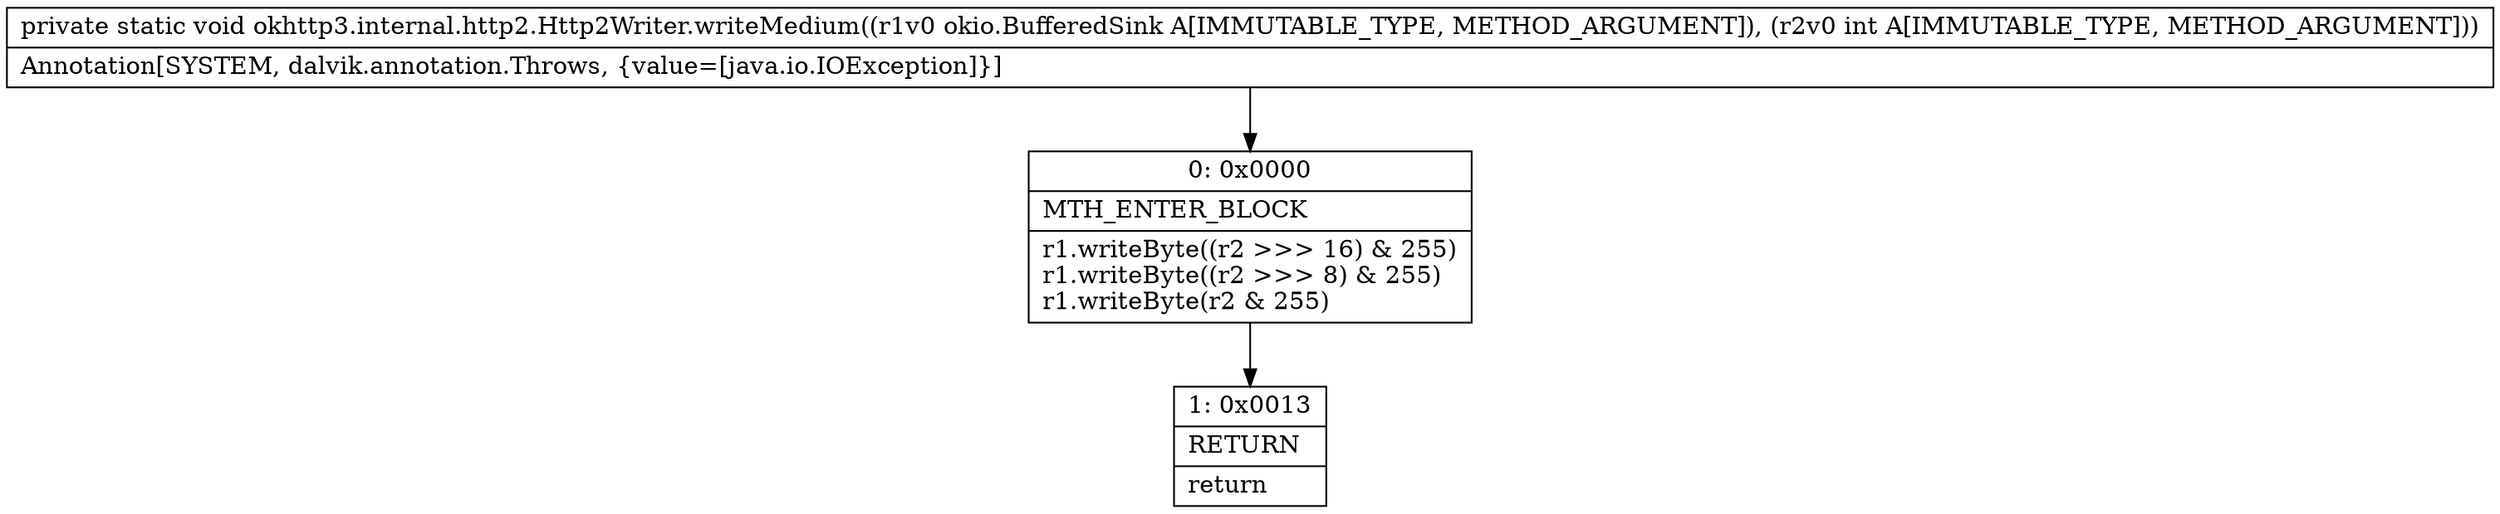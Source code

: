 digraph "CFG forokhttp3.internal.http2.Http2Writer.writeMedium(Lokio\/BufferedSink;I)V" {
Node_0 [shape=record,label="{0\:\ 0x0000|MTH_ENTER_BLOCK\l|r1.writeByte((r2 \>\>\> 16) & 255)\lr1.writeByte((r2 \>\>\> 8) & 255)\lr1.writeByte(r2 & 255)\l}"];
Node_1 [shape=record,label="{1\:\ 0x0013|RETURN\l|return\l}"];
MethodNode[shape=record,label="{private static void okhttp3.internal.http2.Http2Writer.writeMedium((r1v0 okio.BufferedSink A[IMMUTABLE_TYPE, METHOD_ARGUMENT]), (r2v0 int A[IMMUTABLE_TYPE, METHOD_ARGUMENT]))  | Annotation[SYSTEM, dalvik.annotation.Throws, \{value=[java.io.IOException]\}]\l}"];
MethodNode -> Node_0;
Node_0 -> Node_1;
}

